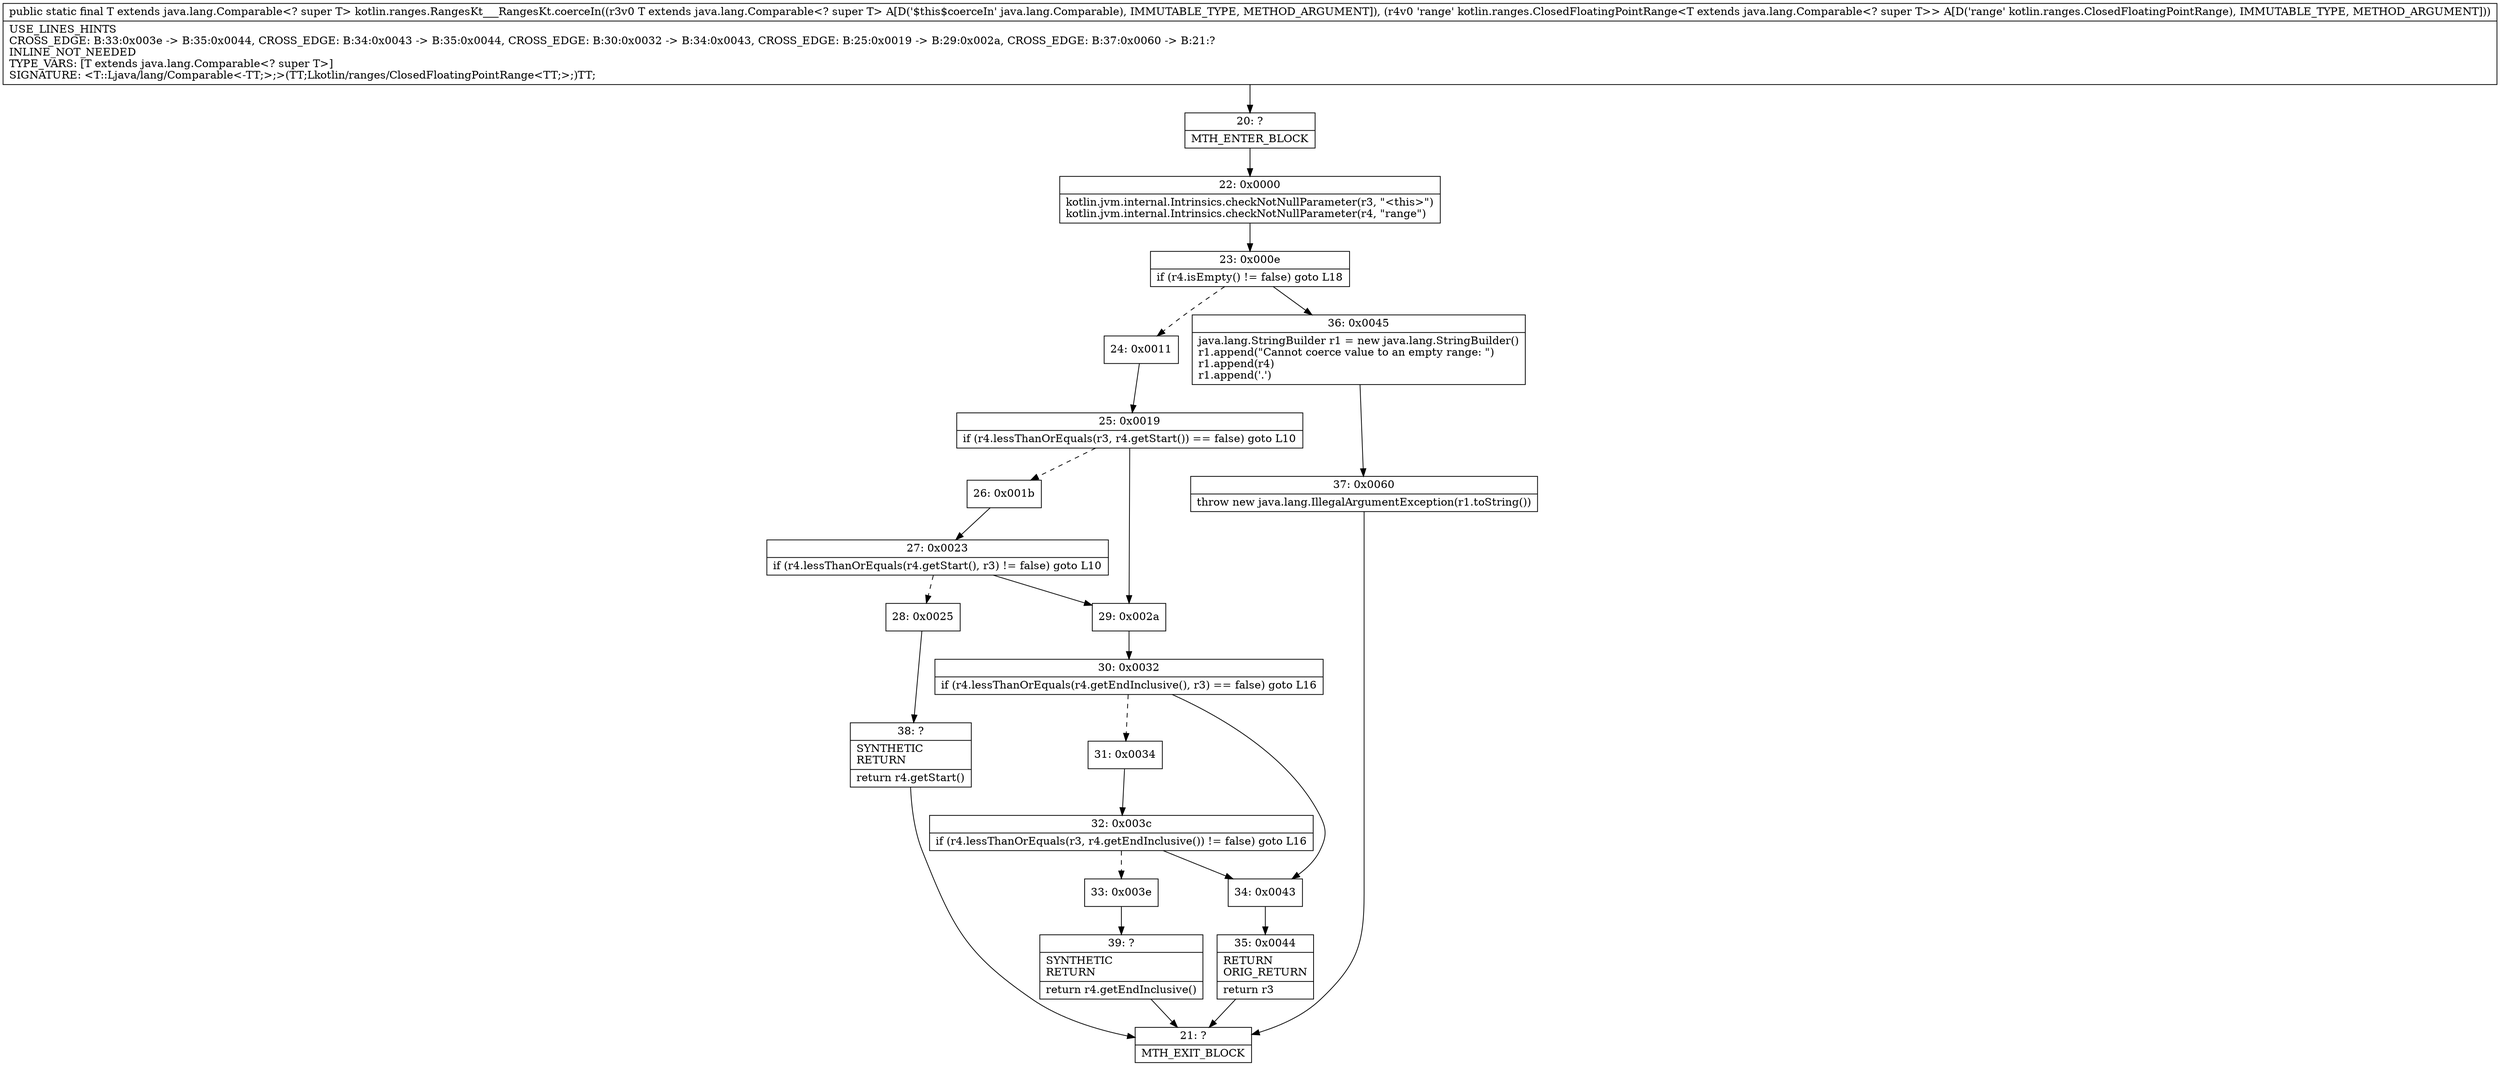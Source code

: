 digraph "CFG forkotlin.ranges.RangesKt___RangesKt.coerceIn(Ljava\/lang\/Comparable;Lkotlin\/ranges\/ClosedFloatingPointRange;)Ljava\/lang\/Comparable;" {
Node_20 [shape=record,label="{20\:\ ?|MTH_ENTER_BLOCK\l}"];
Node_22 [shape=record,label="{22\:\ 0x0000|kotlin.jvm.internal.Intrinsics.checkNotNullParameter(r3, \"\<this\>\")\lkotlin.jvm.internal.Intrinsics.checkNotNullParameter(r4, \"range\")\l}"];
Node_23 [shape=record,label="{23\:\ 0x000e|if (r4.isEmpty() != false) goto L18\l}"];
Node_24 [shape=record,label="{24\:\ 0x0011}"];
Node_25 [shape=record,label="{25\:\ 0x0019|if (r4.lessThanOrEquals(r3, r4.getStart()) == false) goto L10\l}"];
Node_26 [shape=record,label="{26\:\ 0x001b}"];
Node_27 [shape=record,label="{27\:\ 0x0023|if (r4.lessThanOrEquals(r4.getStart(), r3) != false) goto L10\l}"];
Node_28 [shape=record,label="{28\:\ 0x0025}"];
Node_38 [shape=record,label="{38\:\ ?|SYNTHETIC\lRETURN\l|return r4.getStart()\l}"];
Node_21 [shape=record,label="{21\:\ ?|MTH_EXIT_BLOCK\l}"];
Node_29 [shape=record,label="{29\:\ 0x002a}"];
Node_30 [shape=record,label="{30\:\ 0x0032|if (r4.lessThanOrEquals(r4.getEndInclusive(), r3) == false) goto L16\l}"];
Node_31 [shape=record,label="{31\:\ 0x0034}"];
Node_32 [shape=record,label="{32\:\ 0x003c|if (r4.lessThanOrEquals(r3, r4.getEndInclusive()) != false) goto L16\l}"];
Node_33 [shape=record,label="{33\:\ 0x003e}"];
Node_39 [shape=record,label="{39\:\ ?|SYNTHETIC\lRETURN\l|return r4.getEndInclusive()\l}"];
Node_34 [shape=record,label="{34\:\ 0x0043}"];
Node_35 [shape=record,label="{35\:\ 0x0044|RETURN\lORIG_RETURN\l|return r3\l}"];
Node_36 [shape=record,label="{36\:\ 0x0045|java.lang.StringBuilder r1 = new java.lang.StringBuilder()\lr1.append(\"Cannot coerce value to an empty range: \")\lr1.append(r4)\lr1.append('.')\l}"];
Node_37 [shape=record,label="{37\:\ 0x0060|throw new java.lang.IllegalArgumentException(r1.toString())\l}"];
MethodNode[shape=record,label="{public static final T extends java.lang.Comparable\<? super T\> kotlin.ranges.RangesKt___RangesKt.coerceIn((r3v0 T extends java.lang.Comparable\<? super T\> A[D('$this$coerceIn' java.lang.Comparable), IMMUTABLE_TYPE, METHOD_ARGUMENT]), (r4v0 'range' kotlin.ranges.ClosedFloatingPointRange\<T extends java.lang.Comparable\<? super T\>\> A[D('range' kotlin.ranges.ClosedFloatingPointRange), IMMUTABLE_TYPE, METHOD_ARGUMENT]))  | USE_LINES_HINTS\lCROSS_EDGE: B:33:0x003e \-\> B:35:0x0044, CROSS_EDGE: B:34:0x0043 \-\> B:35:0x0044, CROSS_EDGE: B:30:0x0032 \-\> B:34:0x0043, CROSS_EDGE: B:25:0x0019 \-\> B:29:0x002a, CROSS_EDGE: B:37:0x0060 \-\> B:21:?\lINLINE_NOT_NEEDED\lTYPE_VARS: [T extends java.lang.Comparable\<? super T\>]\lSIGNATURE: \<T::Ljava\/lang\/Comparable\<\-TT;\>;\>(TT;Lkotlin\/ranges\/ClosedFloatingPointRange\<TT;\>;)TT;\l}"];
MethodNode -> Node_20;Node_20 -> Node_22;
Node_22 -> Node_23;
Node_23 -> Node_24[style=dashed];
Node_23 -> Node_36;
Node_24 -> Node_25;
Node_25 -> Node_26[style=dashed];
Node_25 -> Node_29;
Node_26 -> Node_27;
Node_27 -> Node_28[style=dashed];
Node_27 -> Node_29;
Node_28 -> Node_38;
Node_38 -> Node_21;
Node_29 -> Node_30;
Node_30 -> Node_31[style=dashed];
Node_30 -> Node_34;
Node_31 -> Node_32;
Node_32 -> Node_33[style=dashed];
Node_32 -> Node_34;
Node_33 -> Node_39;
Node_39 -> Node_21;
Node_34 -> Node_35;
Node_35 -> Node_21;
Node_36 -> Node_37;
Node_37 -> Node_21;
}

